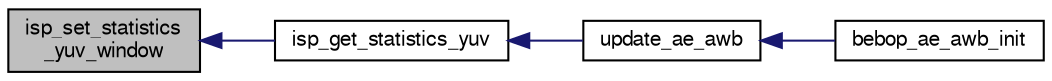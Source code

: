digraph "isp_set_statistics_yuv_window"
{
  edge [fontname="FreeSans",fontsize="10",labelfontname="FreeSans",labelfontsize="10"];
  node [fontname="FreeSans",fontsize="10",shape=record];
  rankdir="LR";
  Node1 [label="isp_set_statistics\l_yuv_window",height=0.2,width=0.4,color="black", fillcolor="grey75", style="filled", fontcolor="black"];
  Node1 -> Node2 [dir="back",color="midnightblue",fontsize="10",style="solid",fontname="FreeSans"];
  Node2 [label="isp_get_statistics_yuv",height=0.2,width=0.4,color="black", fillcolor="white", style="filled",URL="$libisp_8h.html#a5421e059846fd80e5f6bf1bd3ae1bb45"];
  Node2 -> Node3 [dir="back",color="midnightblue",fontsize="10",style="solid",fontname="FreeSans"];
  Node3 [label="update_ae_awb",height=0.2,width=0.4,color="black", fillcolor="white", style="filled",URL="$bebop__ae__awb_8c.html#a8c0fd60f86284b6fea7ce86d81efcc04"];
  Node3 -> Node4 [dir="back",color="midnightblue",fontsize="10",style="solid",fontname="FreeSans"];
  Node4 [label="bebop_ae_awb_init",height=0.2,width=0.4,color="black", fillcolor="white", style="filled",URL="$bebop__ae__awb_8h.html#a488d91f59b9036f352ebc7fcafdedf7b"];
}
